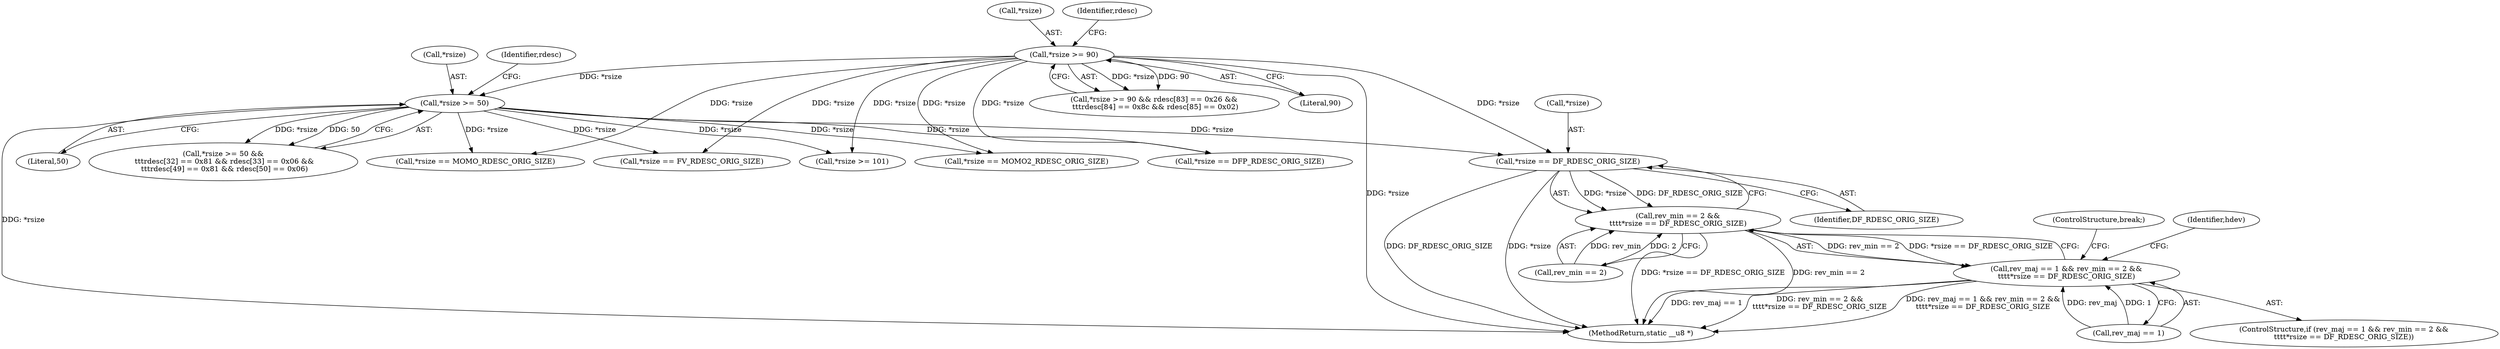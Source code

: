 digraph "0_linux_4ab25786c87eb20857bbb715c3ae34ec8fd6a214_1@pointer" {
"1000261" [label="(Call,*rsize == DF_RDESC_ORIG_SIZE)"];
"1000124" [label="(Call,*rsize >= 90)"];
"1000175" [label="(Call,*rsize >= 50)"];
"1000257" [label="(Call,rev_min == 2 &&\n\t\t\t\t*rsize == DF_RDESC_ORIG_SIZE)"];
"1000253" [label="(Call,rev_maj == 1 && rev_min == 2 &&\n\t\t\t\t*rsize == DF_RDESC_ORIG_SIZE)"];
"1000174" [label="(Call,*rsize >= 50 &&\n \t\t\trdesc[32] == 0x81 && rdesc[33] == 0x06 &&\n \t\t\trdesc[49] == 0x81 && rdesc[50] == 0x06)"];
"1000125" [label="(Call,*rsize)"];
"1000182" [label="(Identifier,rdesc)"];
"1000258" [label="(Call,rev_min == 2)"];
"1000357" [label="(Call,*rsize >= 101)"];
"1000299" [label="(Call,*rsize == MOMO2_RDESC_ORIG_SIZE)"];
"1000124" [label="(Call,*rsize >= 90)"];
"1000277" [label="(ControlStructure,break;)"];
"1000337" [label="(Call,*rsize == DFP_RDESC_ORIG_SIZE)"];
"1000262" [label="(Call,*rsize)"];
"1000254" [label="(Call,rev_maj == 1)"];
"1000131" [label="(Identifier,rdesc)"];
"1000411" [label="(MethodReturn,static __u8 *)"];
"1000267" [label="(Identifier,hdev)"];
"1000280" [label="(Call,*rsize == MOMO_RDESC_ORIG_SIZE)"];
"1000257" [label="(Call,rev_min == 2 &&\n\t\t\t\t*rsize == DF_RDESC_ORIG_SIZE)"];
"1000123" [label="(Call,*rsize >= 90 && rdesc[83] == 0x26 &&\n \t\t\trdesc[84] == 0x8c && rdesc[85] == 0x02)"];
"1000127" [label="(Literal,90)"];
"1000264" [label="(Identifier,DF_RDESC_ORIG_SIZE)"];
"1000176" [label="(Call,*rsize)"];
"1000175" [label="(Call,*rsize >= 50)"];
"1000261" [label="(Call,*rsize == DF_RDESC_ORIG_SIZE)"];
"1000253" [label="(Call,rev_maj == 1 && rev_min == 2 &&\n\t\t\t\t*rsize == DF_RDESC_ORIG_SIZE)"];
"1000318" [label="(Call,*rsize == FV_RDESC_ORIG_SIZE)"];
"1000178" [label="(Literal,50)"];
"1000252" [label="(ControlStructure,if (rev_maj == 1 && rev_min == 2 &&\n\t\t\t\t*rsize == DF_RDESC_ORIG_SIZE))"];
"1000261" -> "1000257"  [label="AST: "];
"1000261" -> "1000264"  [label="CFG: "];
"1000262" -> "1000261"  [label="AST: "];
"1000264" -> "1000261"  [label="AST: "];
"1000257" -> "1000261"  [label="CFG: "];
"1000261" -> "1000411"  [label="DDG: DF_RDESC_ORIG_SIZE"];
"1000261" -> "1000411"  [label="DDG: *rsize"];
"1000261" -> "1000257"  [label="DDG: *rsize"];
"1000261" -> "1000257"  [label="DDG: DF_RDESC_ORIG_SIZE"];
"1000124" -> "1000261"  [label="DDG: *rsize"];
"1000175" -> "1000261"  [label="DDG: *rsize"];
"1000124" -> "1000123"  [label="AST: "];
"1000124" -> "1000127"  [label="CFG: "];
"1000125" -> "1000124"  [label="AST: "];
"1000127" -> "1000124"  [label="AST: "];
"1000131" -> "1000124"  [label="CFG: "];
"1000123" -> "1000124"  [label="CFG: "];
"1000124" -> "1000411"  [label="DDG: *rsize"];
"1000124" -> "1000123"  [label="DDG: *rsize"];
"1000124" -> "1000123"  [label="DDG: 90"];
"1000124" -> "1000175"  [label="DDG: *rsize"];
"1000124" -> "1000280"  [label="DDG: *rsize"];
"1000124" -> "1000299"  [label="DDG: *rsize"];
"1000124" -> "1000318"  [label="DDG: *rsize"];
"1000124" -> "1000337"  [label="DDG: *rsize"];
"1000124" -> "1000357"  [label="DDG: *rsize"];
"1000175" -> "1000174"  [label="AST: "];
"1000175" -> "1000178"  [label="CFG: "];
"1000176" -> "1000175"  [label="AST: "];
"1000178" -> "1000175"  [label="AST: "];
"1000182" -> "1000175"  [label="CFG: "];
"1000174" -> "1000175"  [label="CFG: "];
"1000175" -> "1000411"  [label="DDG: *rsize"];
"1000175" -> "1000174"  [label="DDG: *rsize"];
"1000175" -> "1000174"  [label="DDG: 50"];
"1000175" -> "1000280"  [label="DDG: *rsize"];
"1000175" -> "1000299"  [label="DDG: *rsize"];
"1000175" -> "1000318"  [label="DDG: *rsize"];
"1000175" -> "1000337"  [label="DDG: *rsize"];
"1000175" -> "1000357"  [label="DDG: *rsize"];
"1000257" -> "1000253"  [label="AST: "];
"1000257" -> "1000258"  [label="CFG: "];
"1000258" -> "1000257"  [label="AST: "];
"1000253" -> "1000257"  [label="CFG: "];
"1000257" -> "1000411"  [label="DDG: rev_min == 2"];
"1000257" -> "1000411"  [label="DDG: *rsize == DF_RDESC_ORIG_SIZE"];
"1000257" -> "1000253"  [label="DDG: rev_min == 2"];
"1000257" -> "1000253"  [label="DDG: *rsize == DF_RDESC_ORIG_SIZE"];
"1000258" -> "1000257"  [label="DDG: rev_min"];
"1000258" -> "1000257"  [label="DDG: 2"];
"1000253" -> "1000252"  [label="AST: "];
"1000253" -> "1000254"  [label="CFG: "];
"1000254" -> "1000253"  [label="AST: "];
"1000267" -> "1000253"  [label="CFG: "];
"1000277" -> "1000253"  [label="CFG: "];
"1000253" -> "1000411"  [label="DDG: rev_maj == 1 && rev_min == 2 &&\n\t\t\t\t*rsize == DF_RDESC_ORIG_SIZE"];
"1000253" -> "1000411"  [label="DDG: rev_maj == 1"];
"1000253" -> "1000411"  [label="DDG: rev_min == 2 &&\n\t\t\t\t*rsize == DF_RDESC_ORIG_SIZE"];
"1000254" -> "1000253"  [label="DDG: rev_maj"];
"1000254" -> "1000253"  [label="DDG: 1"];
}
